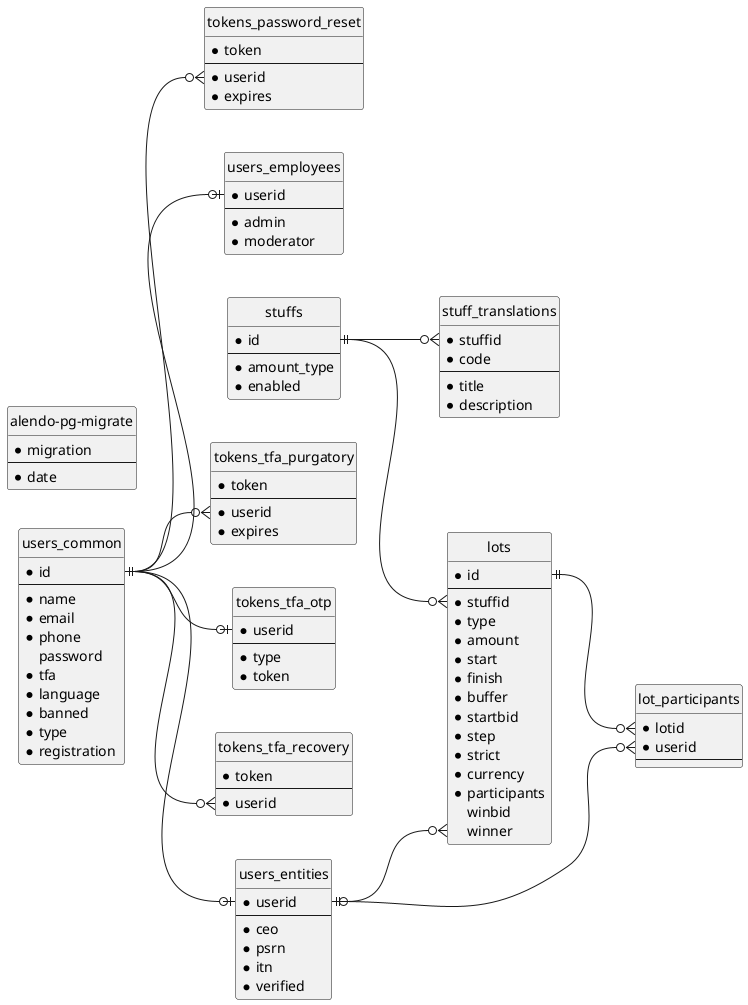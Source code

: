 ' Information Engineering (IE) data modelling notation
' https://github.com/plantuml/plantuml/pull/31

@startuml erd

hide circle
left to right direction

entity users_common {
  * id
  --
  * name
  * email
  * phone
  password
  * tfa
  * language
  * banned
  * type
  * registration
}

entity users_employees {
  * userid
  --
  * admin
  * moderator
}

entity users_entities {
  * userid
  --
  * ceo
  * psrn
  * itn
  * verified
}

entity tokens_tfa_purgatory {
  * token
  --
  * userid
  * expires
}

entity tokens_tfa_otp {
  * userid
  --
  * type
  * token
}

entity tokens_tfa_recovery {
  * token
  --
  * userid
}

entity tokens_password_reset {
  * token
  --
  * userid
  * expires
}

entity stuffs {
  * id
  --
  * amount_type
  * enabled
}

entity stuff_translations {
  * stuffid
  * code
  --
  * title
  * description
}

entity lots {
  * id
  --
  * stuffid
  * type
  * amount
  * start
  * finish
  * buffer
  * startbid
  * step
  * strict
  * currency
  * participants
  winbid
  winner
}

entity lot_participants {
  * lotid
  * userid
  --
}

entity alendo-pg-migrate {
  * migration
  --
  * date
}

users_common::id ||--o| users_employees::userid
users_common::id ||--o| users_entities::userid
users_common::id ||--o{ tokens_tfa_purgatory::userid
users_common::id ||--o| tokens_tfa_otp::userid
users_common::id ||--o{ tokens_tfa_recovery::userid
users_common::id ||--o{ tokens_password_reset::userid
stuffs::id ||--o{ stuff_translations::stuffid
stuffs::id ||--o{ lots::stuffid
users_entities::userid |o--o{ lots::winner
lots::id ||--o{ lot_participants::lotid
users_entities::userid ||--o{ lot_participants::userid

@enduml
